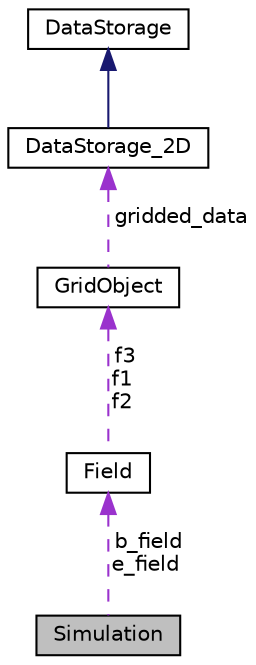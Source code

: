 digraph "Simulation"
{
 // LATEX_PDF_SIZE
  edge [fontname="Helvetica",fontsize="10",labelfontname="Helvetica",labelfontsize="10"];
  node [fontname="Helvetica",fontsize="10",shape=record];
  Node1 [label="Simulation",height=0.2,width=0.4,color="black", fillcolor="grey75", style="filled", fontcolor="black",tooltip=" "];
  Node2 -> Node1 [dir="back",color="darkorchid3",fontsize="10",style="dashed",label=" b_field\ne_field" ];
  Node2 [label="Field",height=0.2,width=0.4,color="black", fillcolor="white", style="filled",URL="$class_field.html",tooltip=" "];
  Node3 -> Node2 [dir="back",color="darkorchid3",fontsize="10",style="dashed",label=" f3\nf1\nf2" ];
  Node3 [label="GridObject",height=0.2,width=0.4,color="black", fillcolor="white", style="filled",URL="$class_grid_object.html",tooltip="A 2D Grid that can be used to store data."];
  Node4 -> Node3 [dir="back",color="darkorchid3",fontsize="10",style="dashed",label=" gridded_data" ];
  Node4 [label="DataStorage_2D",height=0.2,width=0.4,color="black", fillcolor="white", style="filled",URL="$class_data_storage__2_d.html",tooltip=" "];
  Node5 -> Node4 [dir="back",color="midnightblue",fontsize="10",style="solid"];
  Node5 [label="DataStorage",height=0.2,width=0.4,color="black", fillcolor="white", style="filled",URL="$class_data_storage.html",tooltip="DataStorage is the abstract interface for DataStorage objects used to store n-dimensional sets of dat..."];
}
